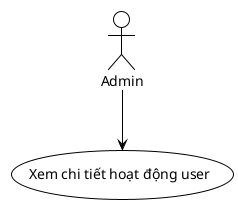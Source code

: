 @startuml UC026-Chi-Tiet-Hoat-Dong-User
!theme plain

actor Admin
usecase "Xem chi tiết hoạt động user" as UC026

Admin --> UC026

@enduml
